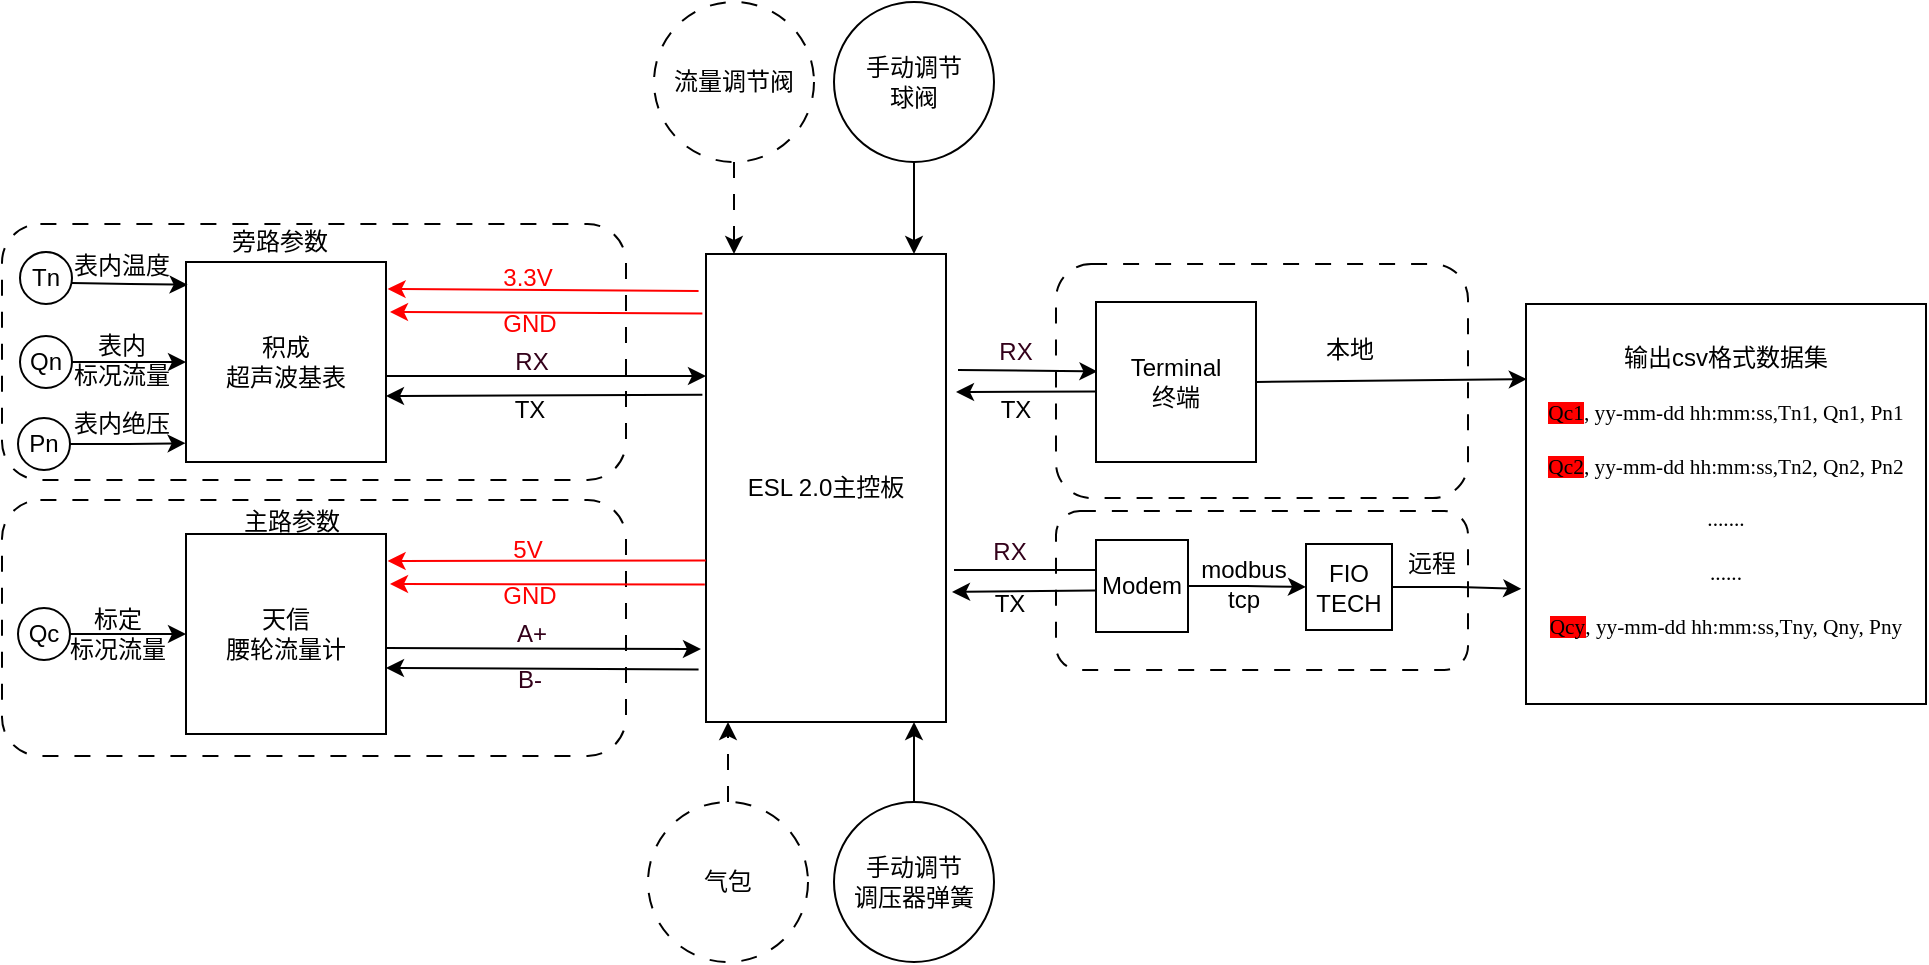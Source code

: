 <mxfile version="26.1.1">
  <diagram name="第 1 页" id="oSzv-MNwIdyoCOyah9a0">
    <mxGraphModel dx="1227" dy="560" grid="0" gridSize="10" guides="1" tooltips="1" connect="1" arrows="1" fold="1" page="0" pageScale="1" pageWidth="827" pageHeight="1169" math="0" shadow="0">
      <root>
        <mxCell id="0" />
        <mxCell id="1" parent="0" />
        <mxCell id="xc5HwtYUv8VB5vv1GFga-95" value="" style="rounded=1;whiteSpace=wrap;html=1;dashed=1;dashPattern=8 8;" vertex="1" parent="1">
          <mxGeometry x="545" y="274.5" width="206" height="79.5" as="geometry" />
        </mxCell>
        <mxCell id="xc5HwtYUv8VB5vv1GFga-94" value="" style="rounded=1;whiteSpace=wrap;html=1;dashed=1;dashPattern=8 8;" vertex="1" parent="1">
          <mxGeometry x="545" y="151" width="206" height="117" as="geometry" />
        </mxCell>
        <mxCell id="xc5HwtYUv8VB5vv1GFga-48" value="" style="rounded=1;whiteSpace=wrap;html=1;dashed=1;dashPattern=8 8;" vertex="1" parent="1">
          <mxGeometry x="18" y="269" width="312" height="128" as="geometry" />
        </mxCell>
        <mxCell id="xc5HwtYUv8VB5vv1GFga-47" value="" style="rounded=1;whiteSpace=wrap;html=1;dashed=1;dashPattern=8 8;" vertex="1" parent="1">
          <mxGeometry x="18" y="131" width="312" height="128" as="geometry" />
        </mxCell>
        <mxCell id="xc5HwtYUv8VB5vv1GFga-1" value="ESL 2.0主控板" style="rounded=0;whiteSpace=wrap;html=1;" vertex="1" parent="1">
          <mxGeometry x="370" y="146" width="120" height="234" as="geometry" />
        </mxCell>
        <mxCell id="xc5HwtYUv8VB5vv1GFga-3" value="&lt;div&gt;积成&lt;/div&gt;超声波基表" style="whiteSpace=wrap;html=1;aspect=fixed;" vertex="1" parent="1">
          <mxGeometry x="110" y="150" width="100" height="100" as="geometry" />
        </mxCell>
        <mxCell id="xc5HwtYUv8VB5vv1GFga-4" value="" style="endArrow=classic;html=1;rounded=0;entryX=1.008;entryY=0.135;entryDx=0;entryDy=0;entryPerimeter=0;strokeColor=#FF0000;exitX=-0.031;exitY=0.079;exitDx=0;exitDy=0;exitPerimeter=0;" edge="1" parent="1" source="xc5HwtYUv8VB5vv1GFga-1" target="xc5HwtYUv8VB5vv1GFga-3">
          <mxGeometry width="50" height="50" relative="1" as="geometry">
            <mxPoint x="320" y="164" as="sourcePoint" />
            <mxPoint x="211" y="156.767" as="targetPoint" />
          </mxGeometry>
        </mxCell>
        <mxCell id="xc5HwtYUv8VB5vv1GFga-5" value="" style="endArrow=classic;html=1;rounded=0;exitX=0.993;exitY=0.455;exitDx=0;exitDy=0;exitPerimeter=0;" edge="1" parent="1">
          <mxGeometry width="50" height="50" relative="1" as="geometry">
            <mxPoint x="210.003" y="206.995" as="sourcePoint" />
            <mxPoint x="370" y="207" as="targetPoint" />
          </mxGeometry>
        </mxCell>
        <mxCell id="xc5HwtYUv8VB5vv1GFga-6" value="" style="endArrow=classic;html=1;rounded=0;entryX=1.012;entryY=0.579;entryDx=0;entryDy=0;entryPerimeter=0;exitX=-0.015;exitY=0.301;exitDx=0;exitDy=0;exitPerimeter=0;" edge="1" parent="1" source="xc5HwtYUv8VB5vv1GFga-1">
          <mxGeometry width="50" height="50" relative="1" as="geometry">
            <mxPoint x="320" y="217" as="sourcePoint" />
            <mxPoint x="210.002" y="216.999" as="targetPoint" />
          </mxGeometry>
        </mxCell>
        <mxCell id="xc5HwtYUv8VB5vv1GFga-8" value="" style="endArrow=classic;html=1;rounded=0;entryX=1.008;entryY=0.135;entryDx=0;entryDy=0;entryPerimeter=0;strokeColor=#FF0000;exitX=-0.015;exitY=0.127;exitDx=0;exitDy=0;exitPerimeter=0;" edge="1" parent="1" source="xc5HwtYUv8VB5vv1GFga-1">
          <mxGeometry width="50" height="50" relative="1" as="geometry">
            <mxPoint x="320" y="175" as="sourcePoint" />
            <mxPoint x="212" y="175" as="targetPoint" />
          </mxGeometry>
        </mxCell>
        <mxCell id="xc5HwtYUv8VB5vv1GFga-9" value="3.3V" style="text;strokeColor=none;align=center;fillColor=none;html=1;verticalAlign=middle;whiteSpace=wrap;rounded=0;fontColor=#FF0000;" vertex="1" parent="1">
          <mxGeometry x="266" y="153" width="30" height="10" as="geometry" />
        </mxCell>
        <mxCell id="xc5HwtYUv8VB5vv1GFga-10" value="GND" style="text;strokeColor=none;align=center;fillColor=none;html=1;verticalAlign=middle;whiteSpace=wrap;rounded=0;fontColor=#FF0000;" vertex="1" parent="1">
          <mxGeometry x="267" y="176" width="30" height="10" as="geometry" />
        </mxCell>
        <mxCell id="xc5HwtYUv8VB5vv1GFga-15" value="RX" style="text;strokeColor=none;align=center;fillColor=none;html=1;verticalAlign=middle;whiteSpace=wrap;rounded=0;fontColor=#33001A;" vertex="1" parent="1">
          <mxGeometry x="268" y="195" width="30" height="10" as="geometry" />
        </mxCell>
        <mxCell id="xc5HwtYUv8VB5vv1GFga-16" value="TX" style="text;strokeColor=none;align=center;fillColor=none;html=1;verticalAlign=middle;whiteSpace=wrap;rounded=0;fontColor=#000000;" vertex="1" parent="1">
          <mxGeometry x="267" y="220" width="30" height="8" as="geometry" />
        </mxCell>
        <mxCell id="xc5HwtYUv8VB5vv1GFga-17" value="&lt;div&gt;天信&lt;/div&gt;&lt;div&gt;腰轮流量计&lt;/div&gt;" style="whiteSpace=wrap;html=1;aspect=fixed;" vertex="1" parent="1">
          <mxGeometry x="110" y="286" width="100" height="100" as="geometry" />
        </mxCell>
        <mxCell id="xc5HwtYUv8VB5vv1GFga-18" value="" style="endArrow=classic;html=1;rounded=0;entryX=1.008;entryY=0.135;entryDx=0;entryDy=0;entryPerimeter=0;strokeColor=#FF0000;exitX=-0.001;exitY=0.655;exitDx=0;exitDy=0;exitPerimeter=0;" edge="1" parent="1" target="xc5HwtYUv8VB5vv1GFga-17" source="xc5HwtYUv8VB5vv1GFga-1">
          <mxGeometry width="50" height="50" relative="1" as="geometry">
            <mxPoint x="320" y="300" as="sourcePoint" />
            <mxPoint x="211" y="292.767" as="targetPoint" />
          </mxGeometry>
        </mxCell>
        <mxCell id="xc5HwtYUv8VB5vv1GFga-19" value="" style="endArrow=classic;html=1;rounded=0;exitX=0.993;exitY=0.455;exitDx=0;exitDy=0;exitPerimeter=0;entryX=-0.021;entryY=0.844;entryDx=0;entryDy=0;entryPerimeter=0;" edge="1" parent="1" target="xc5HwtYUv8VB5vv1GFga-1">
          <mxGeometry width="50" height="50" relative="1" as="geometry">
            <mxPoint x="210.003" y="342.995" as="sourcePoint" />
            <mxPoint x="320" y="343" as="targetPoint" />
          </mxGeometry>
        </mxCell>
        <mxCell id="xc5HwtYUv8VB5vv1GFga-20" value="" style="endArrow=classic;html=1;rounded=0;entryX=1.012;entryY=0.579;entryDx=0;entryDy=0;entryPerimeter=0;exitX=-0.031;exitY=0.888;exitDx=0;exitDy=0;exitPerimeter=0;" edge="1" parent="1" source="xc5HwtYUv8VB5vv1GFga-1">
          <mxGeometry width="50" height="50" relative="1" as="geometry">
            <mxPoint x="320" y="350" as="sourcePoint" />
            <mxPoint x="210.002" y="352.999" as="targetPoint" />
          </mxGeometry>
        </mxCell>
        <mxCell id="xc5HwtYUv8VB5vv1GFga-21" value="" style="endArrow=classic;html=1;rounded=0;entryX=1.008;entryY=0.135;entryDx=0;entryDy=0;entryPerimeter=0;strokeColor=#FF0000;exitX=-0.005;exitY=0.706;exitDx=0;exitDy=0;exitPerimeter=0;" edge="1" parent="1" source="xc5HwtYUv8VB5vv1GFga-1">
          <mxGeometry width="50" height="50" relative="1" as="geometry">
            <mxPoint x="320" y="311" as="sourcePoint" />
            <mxPoint x="212" y="311" as="targetPoint" />
          </mxGeometry>
        </mxCell>
        <mxCell id="xc5HwtYUv8VB5vv1GFga-22" value="5V" style="text;strokeColor=none;align=center;fillColor=none;html=1;verticalAlign=middle;whiteSpace=wrap;rounded=0;fontColor=#FF0000;" vertex="1" parent="1">
          <mxGeometry x="266" y="289" width="30" height="10" as="geometry" />
        </mxCell>
        <mxCell id="xc5HwtYUv8VB5vv1GFga-23" value="GND" style="text;strokeColor=none;align=center;fillColor=none;html=1;verticalAlign=middle;whiteSpace=wrap;rounded=0;fontColor=#FF0000;" vertex="1" parent="1">
          <mxGeometry x="267" y="312" width="30" height="10" as="geometry" />
        </mxCell>
        <mxCell id="xc5HwtYUv8VB5vv1GFga-24" value="A+" style="text;strokeColor=none;align=center;fillColor=none;html=1;verticalAlign=middle;whiteSpace=wrap;rounded=0;fontColor=#33001A;" vertex="1" parent="1">
          <mxGeometry x="268" y="331" width="30" height="10" as="geometry" />
        </mxCell>
        <mxCell id="xc5HwtYUv8VB5vv1GFga-25" value="B-" style="text;strokeColor=none;align=center;fillColor=none;html=1;verticalAlign=middle;whiteSpace=wrap;rounded=0;fontColor=#33001A;" vertex="1" parent="1">
          <mxGeometry x="267" y="354" width="30" height="10" as="geometry" />
        </mxCell>
        <mxCell id="xc5HwtYUv8VB5vv1GFga-29" value="Pn" style="ellipse;whiteSpace=wrap;html=1;aspect=fixed;" vertex="1" parent="1">
          <mxGeometry x="26" y="228" width="26" height="26" as="geometry" />
        </mxCell>
        <mxCell id="xc5HwtYUv8VB5vv1GFga-30" value="" style="endArrow=classic;html=1;rounded=0;entryX=0;entryY=0.5;entryDx=0;entryDy=0;exitX=1;exitY=0.5;exitDx=0;exitDy=0;" edge="1" parent="1" source="xc5HwtYUv8VB5vv1GFga-32" target="xc5HwtYUv8VB5vv1GFga-3">
          <mxGeometry width="50" height="50" relative="1" as="geometry">
            <mxPoint x="60" y="200" as="sourcePoint" />
            <mxPoint x="110" y="153" as="targetPoint" />
          </mxGeometry>
        </mxCell>
        <mxCell id="xc5HwtYUv8VB5vv1GFga-31" style="edgeStyle=orthogonalEdgeStyle;rounded=0;orthogonalLoop=1;jettySize=auto;html=1;entryX=0.008;entryY=0.114;entryDx=0;entryDy=0;entryPerimeter=0;" edge="1" parent="1" target="xc5HwtYUv8VB5vv1GFga-3">
          <mxGeometry relative="1" as="geometry">
            <mxPoint x="53.0" y="160.5" as="sourcePoint" />
          </mxGeometry>
        </mxCell>
        <mxCell id="xc5HwtYUv8VB5vv1GFga-32" value="Qn" style="ellipse;whiteSpace=wrap;html=1;aspect=fixed;" vertex="1" parent="1">
          <mxGeometry x="27" y="187" width="26" height="26" as="geometry" />
        </mxCell>
        <mxCell id="xc5HwtYUv8VB5vv1GFga-33" value="Tn" style="ellipse;whiteSpace=wrap;html=1;aspect=fixed;" vertex="1" parent="1">
          <mxGeometry x="27" y="145" width="26" height="26" as="geometry" />
        </mxCell>
        <mxCell id="xc5HwtYUv8VB5vv1GFga-34" style="edgeStyle=orthogonalEdgeStyle;rounded=0;orthogonalLoop=1;jettySize=auto;html=1;entryX=-0.002;entryY=0.906;entryDx=0;entryDy=0;entryPerimeter=0;" edge="1" parent="1" source="xc5HwtYUv8VB5vv1GFga-29" target="xc5HwtYUv8VB5vv1GFga-3">
          <mxGeometry relative="1" as="geometry" />
        </mxCell>
        <mxCell id="xc5HwtYUv8VB5vv1GFga-37" style="edgeStyle=orthogonalEdgeStyle;rounded=0;orthogonalLoop=1;jettySize=auto;html=1;entryX=0;entryY=0.5;entryDx=0;entryDy=0;" edge="1" parent="1" source="xc5HwtYUv8VB5vv1GFga-35" target="xc5HwtYUv8VB5vv1GFga-17">
          <mxGeometry relative="1" as="geometry" />
        </mxCell>
        <mxCell id="xc5HwtYUv8VB5vv1GFga-35" value="Qc" style="ellipse;whiteSpace=wrap;html=1;aspect=fixed;" vertex="1" parent="1">
          <mxGeometry x="26" y="323" width="26" height="26" as="geometry" />
        </mxCell>
        <mxCell id="xc5HwtYUv8VB5vv1GFga-39" value="表内绝压" style="text;strokeColor=none;align=center;fillColor=none;html=1;verticalAlign=middle;whiteSpace=wrap;rounded=0;" vertex="1" parent="1">
          <mxGeometry x="53" y="221" width="50" height="20" as="geometry" />
        </mxCell>
        <mxCell id="xc5HwtYUv8VB5vv1GFga-40" value="表内&lt;div&gt;标况流量&lt;/div&gt;" style="text;strokeColor=none;align=center;fillColor=none;html=1;verticalAlign=middle;whiteSpace=wrap;rounded=0;" vertex="1" parent="1">
          <mxGeometry x="53" y="189" width="50" height="20" as="geometry" />
        </mxCell>
        <mxCell id="xc5HwtYUv8VB5vv1GFga-42" value="表内温度" style="text;strokeColor=none;align=center;fillColor=none;html=1;verticalAlign=middle;whiteSpace=wrap;rounded=0;" vertex="1" parent="1">
          <mxGeometry x="53" y="142" width="50" height="20" as="geometry" />
        </mxCell>
        <mxCell id="xc5HwtYUv8VB5vv1GFga-46" value="标定&lt;br&gt;&lt;div&gt;标况流量&lt;/div&gt;" style="text;strokeColor=none;align=center;fillColor=none;html=1;verticalAlign=middle;whiteSpace=wrap;rounded=0;" vertex="1" parent="1">
          <mxGeometry x="51" y="326" width="50" height="20" as="geometry" />
        </mxCell>
        <mxCell id="xc5HwtYUv8VB5vv1GFga-49" value="旁路参数" style="text;strokeColor=none;align=center;fillColor=none;html=1;verticalAlign=middle;whiteSpace=wrap;rounded=0;" vertex="1" parent="1">
          <mxGeometry x="132" y="130" width="50" height="20" as="geometry" />
        </mxCell>
        <mxCell id="xc5HwtYUv8VB5vv1GFga-51" value="主路参数" style="text;strokeColor=none;align=center;fillColor=none;html=1;verticalAlign=middle;whiteSpace=wrap;rounded=0;" vertex="1" parent="1">
          <mxGeometry x="138" y="270" width="50" height="20" as="geometry" />
        </mxCell>
        <mxCell id="xc5HwtYUv8VB5vv1GFga-52" value="" style="endArrow=classic;html=1;rounded=0;entryX=1.012;entryY=0.579;entryDx=0;entryDy=0;entryPerimeter=0;exitX=0.015;exitY=0.559;exitDx=0;exitDy=0;exitPerimeter=0;" edge="1" parent="1" source="xc5HwtYUv8VB5vv1GFga-63">
          <mxGeometry width="50" height="50" relative="1" as="geometry">
            <mxPoint x="570" y="215" as="sourcePoint" />
            <mxPoint x="495.002" y="214.999" as="targetPoint" />
          </mxGeometry>
        </mxCell>
        <mxCell id="xc5HwtYUv8VB5vv1GFga-53" value="RX" style="text;strokeColor=none;align=center;fillColor=none;html=1;verticalAlign=middle;whiteSpace=wrap;rounded=0;fontColor=#33001A;" vertex="1" parent="1">
          <mxGeometry x="510" y="190" width="30" height="10" as="geometry" />
        </mxCell>
        <mxCell id="xc5HwtYUv8VB5vv1GFga-54" value="TX" style="text;strokeColor=none;align=center;fillColor=none;html=1;verticalAlign=middle;whiteSpace=wrap;rounded=0;fontColor=#000000;" vertex="1" parent="1">
          <mxGeometry x="510" y="220" width="30" height="8" as="geometry" />
        </mxCell>
        <mxCell id="xc5HwtYUv8VB5vv1GFga-57" value="" style="endArrow=classic;html=1;rounded=0;exitX=0.993;exitY=0.455;exitDx=0;exitDy=0;exitPerimeter=0;" edge="1" parent="1" source="xc5HwtYUv8VB5vv1GFga-63">
          <mxGeometry width="50" height="50" relative="1" as="geometry">
            <mxPoint x="496.003" y="203.995" as="sourcePoint" />
            <mxPoint x="570" y="204" as="targetPoint" />
          </mxGeometry>
        </mxCell>
        <mxCell id="xc5HwtYUv8VB5vv1GFga-58" value="" style="endArrow=classic;html=1;rounded=0;entryX=1.012;entryY=0.579;entryDx=0;entryDy=0;entryPerimeter=0;" edge="1" parent="1">
          <mxGeometry width="50" height="50" relative="1" as="geometry">
            <mxPoint x="590" y="314" as="sourcePoint" />
            <mxPoint x="493.002" y="314.999" as="targetPoint" />
          </mxGeometry>
        </mxCell>
        <mxCell id="xc5HwtYUv8VB5vv1GFga-59" value="RX" style="text;strokeColor=none;align=center;fillColor=none;html=1;verticalAlign=middle;whiteSpace=wrap;rounded=0;fontColor=#33001A;" vertex="1" parent="1">
          <mxGeometry x="507" y="290" width="30" height="10" as="geometry" />
        </mxCell>
        <mxCell id="xc5HwtYUv8VB5vv1GFga-60" value="TX" style="text;strokeColor=none;align=center;fillColor=none;html=1;verticalAlign=middle;whiteSpace=wrap;rounded=0;fontColor=#000000;" vertex="1" parent="1">
          <mxGeometry x="507" y="317" width="30" height="8" as="geometry" />
        </mxCell>
        <mxCell id="xc5HwtYUv8VB5vv1GFga-61" value="" style="endArrow=classic;html=1;rounded=0;exitX=0.993;exitY=0.455;exitDx=0;exitDy=0;exitPerimeter=0;" edge="1" parent="1">
          <mxGeometry width="50" height="50" relative="1" as="geometry">
            <mxPoint x="494.003" y="303.995" as="sourcePoint" />
            <mxPoint x="590" y="304" as="targetPoint" />
          </mxGeometry>
        </mxCell>
        <mxCell id="xc5HwtYUv8VB5vv1GFga-79" style="edgeStyle=orthogonalEdgeStyle;rounded=0;orthogonalLoop=1;jettySize=auto;html=1;entryX=0;entryY=0.5;entryDx=0;entryDy=0;" edge="1" parent="1" source="xc5HwtYUv8VB5vv1GFga-62" target="xc5HwtYUv8VB5vv1GFga-64">
          <mxGeometry relative="1" as="geometry" />
        </mxCell>
        <mxCell id="xc5HwtYUv8VB5vv1GFga-62" value="Modem" style="whiteSpace=wrap;html=1;aspect=fixed;" vertex="1" parent="1">
          <mxGeometry x="565" y="289" width="46" height="46" as="geometry" />
        </mxCell>
        <mxCell id="xc5HwtYUv8VB5vv1GFga-64" value="FIO TECH" style="whiteSpace=wrap;html=1;aspect=fixed;" vertex="1" parent="1">
          <mxGeometry x="670" y="291" width="43" height="43" as="geometry" />
        </mxCell>
        <mxCell id="xc5HwtYUv8VB5vv1GFga-73" value="" style="endArrow=classic;html=1;rounded=0;exitX=0.993;exitY=0.455;exitDx=0;exitDy=0;exitPerimeter=0;entryX=0.009;entryY=0.434;entryDx=0;entryDy=0;entryPerimeter=0;" edge="1" parent="1" target="xc5HwtYUv8VB5vv1GFga-63">
          <mxGeometry width="50" height="50" relative="1" as="geometry">
            <mxPoint x="496.003" y="203.995" as="sourcePoint" />
            <mxPoint x="570" y="204" as="targetPoint" />
          </mxGeometry>
        </mxCell>
        <mxCell id="xc5HwtYUv8VB5vv1GFga-63" value="Terminal&lt;div&gt;终端&lt;/div&gt;" style="whiteSpace=wrap;html=1;aspect=fixed;" vertex="1" parent="1">
          <mxGeometry x="565" y="170" width="80" height="80" as="geometry" />
        </mxCell>
        <mxCell id="xc5HwtYUv8VB5vv1GFga-74" value="输出csv格式数据集&lt;div&gt;&lt;p class=&quot;MsoNormal&quot;&gt;&lt;span style=&quot;font-family: 宋体; font-size: 8pt; background: rgb(255, 0, 0);&quot;&gt;&lt;font face=&quot;Times New Roman&quot;&gt;Qc1&lt;/font&gt;&lt;/span&gt;&lt;span style=&quot;font-size: 8pt;&quot;&gt;&lt;font style=&quot;font-family: 宋体;&quot; face=&quot;Times New Roman&quot;&gt;, yy-mm-dd hh:mm:ss,&lt;/font&gt;&lt;font style=&quot;font-family: 宋体;&quot; face=&quot;Times New Roman&quot;&gt;Tn1, Qn1, Pn1&lt;/font&gt;&lt;/span&gt;&lt;/p&gt;&lt;p class=&quot;MsoNormal&quot;&gt;&lt;span style=&quot;font-family: 宋体; font-size: 8pt; background: rgb(255, 0, 0);&quot;&gt;&lt;font face=&quot;Times New Roman&quot;&gt;Qc2&lt;/font&gt;&lt;/span&gt;&lt;span style=&quot;font-size: 8pt;&quot;&gt;&lt;font style=&quot;font-family: 宋体;&quot; face=&quot;Times New Roman&quot;&gt;, yy-mm-dd hh:mm:ss&lt;/font&gt;&lt;font face=&quot;宋体&quot; style=&quot;&quot;&gt;,&lt;/font&gt;&lt;font style=&quot;font-family: 宋体;&quot; face=&quot;Times New Roman&quot;&gt;Tn2, Qn2, Pn2&lt;/font&gt;&lt;/span&gt;&lt;/p&gt;&lt;p class=&quot;MsoNormal&quot;&gt;&lt;span style=&quot;mso-spacerun:&#39;yes&#39;;font-family:宋体;mso-ascii-font-family:&#39;Times New Roman&#39;;&lt;br/&gt;mso-hansi-font-family:&#39;Times New Roman&#39;;mso-bidi-font-family:&#39;Times New Roman&#39;;font-size:8.0pt;&lt;br/&gt;mso-font-kerning:1.0pt;&quot;&gt;&lt;font face=&quot;Times New Roman&quot;&gt;.......&lt;/font&gt;&lt;/span&gt;&lt;span style=&quot;mso-spacerun:&#39;yes&#39;;font-family:宋体;mso-ascii-font-family:&#39;Times New Roman&#39;;&lt;br/&gt;mso-hansi-font-family:&#39;Times New Roman&#39;;mso-bidi-font-family:&#39;Times New Roman&#39;;font-size:8.0pt;&lt;br/&gt;mso-font-kerning:1.0pt;&quot;&gt;&lt;/span&gt;&lt;/p&gt;&lt;p class=&quot;MsoNormal&quot;&gt;&lt;span style=&quot;mso-spacerun:&#39;yes&#39;;font-family:宋体;mso-ascii-font-family:&#39;Times New Roman&#39;;&lt;br/&gt;mso-hansi-font-family:&#39;Times New Roman&#39;;mso-bidi-font-family:&#39;Times New Roman&#39;;font-size:8.0pt;&lt;br/&gt;mso-font-kerning:1.0pt;&quot;&gt;&lt;font face=&quot;Times New Roman&quot;&gt;......&lt;/font&gt;&lt;/span&gt;&lt;span style=&quot;mso-spacerun:&#39;yes&#39;;font-family:宋体;mso-ascii-font-family:&#39;Times New Roman&#39;;&lt;br/&gt;mso-hansi-font-family:&#39;Times New Roman&#39;;mso-bidi-font-family:&#39;Times New Roman&#39;;font-size:8.0pt;&lt;br/&gt;mso-font-kerning:1.0pt;&quot;&gt;&lt;/span&gt;&lt;/p&gt;&lt;p class=&quot;MsoNormal&quot;&gt;&lt;span style=&quot;font-family: 宋体; font-size: 8pt; background: rgb(255, 0, 0);&quot;&gt;&lt;font face=&quot;Times New Roman&quot;&gt;Qcy&lt;/font&gt;&lt;/span&gt;&lt;span style=&quot;font-size: 8pt;&quot;&gt;&lt;font style=&quot;font-family: 宋体;&quot; face=&quot;Times New Roman&quot;&gt;, yy-mm-dd hh:mm:ss&lt;/font&gt;&lt;font face=&quot;宋体&quot; style=&quot;&quot;&gt;,&lt;/font&gt;&lt;font style=&quot;font-family: 宋体;&quot; face=&quot;Times New Roman&quot;&gt;Tny, Qny, Pny&lt;/font&gt;&lt;/span&gt;&lt;/p&gt;&lt;/div&gt;" style="whiteSpace=wrap;html=1;aspect=fixed;" vertex="1" parent="1">
          <mxGeometry x="780" y="171" width="200" height="200" as="geometry" />
        </mxCell>
        <mxCell id="xc5HwtYUv8VB5vv1GFga-77" value="" style="endArrow=classic;html=1;rounded=0;entryX=0.002;entryY=0.188;entryDx=0;entryDy=0;entryPerimeter=0;exitX=1;exitY=0.5;exitDx=0;exitDy=0;" edge="1" parent="1" source="xc5HwtYUv8VB5vv1GFga-63" target="xc5HwtYUv8VB5vv1GFga-74">
          <mxGeometry width="50" height="50" relative="1" as="geometry">
            <mxPoint x="570" y="320" as="sourcePoint" />
            <mxPoint x="620" y="270" as="targetPoint" />
          </mxGeometry>
        </mxCell>
        <mxCell id="xc5HwtYUv8VB5vv1GFga-80" style="edgeStyle=orthogonalEdgeStyle;rounded=0;orthogonalLoop=1;jettySize=auto;html=1;entryX=-0.012;entryY=0.712;entryDx=0;entryDy=0;entryPerimeter=0;" edge="1" parent="1" source="xc5HwtYUv8VB5vv1GFga-64" target="xc5HwtYUv8VB5vv1GFga-74">
          <mxGeometry relative="1" as="geometry" />
        </mxCell>
        <mxCell id="xc5HwtYUv8VB5vv1GFga-81" value="modbus&lt;div&gt;tcp&lt;/div&gt;" style="text;strokeColor=none;align=center;fillColor=none;html=1;verticalAlign=middle;whiteSpace=wrap;rounded=0;" vertex="1" parent="1">
          <mxGeometry x="609" y="296" width="60" height="30" as="geometry" />
        </mxCell>
        <mxCell id="xc5HwtYUv8VB5vv1GFga-85" style="edgeStyle=orthogonalEdgeStyle;rounded=0;orthogonalLoop=1;jettySize=auto;html=1;entryX=0.5;entryY=1;entryDx=0;entryDy=0;dashed=1;dashPattern=8 8;" edge="1" parent="1" source="xc5HwtYUv8VB5vv1GFga-82">
          <mxGeometry relative="1" as="geometry">
            <mxPoint x="381" y="380" as="targetPoint" />
          </mxGeometry>
        </mxCell>
        <mxCell id="xc5HwtYUv8VB5vv1GFga-82" value="气包" style="ellipse;whiteSpace=wrap;html=1;aspect=fixed;dashed=1;dashPattern=8 8;" vertex="1" parent="1">
          <mxGeometry x="341" y="420" width="80" height="80" as="geometry" />
        </mxCell>
        <mxCell id="xc5HwtYUv8VB5vv1GFga-84" style="edgeStyle=orthogonalEdgeStyle;rounded=0;orthogonalLoop=1;jettySize=auto;html=1;entryX=0.5;entryY=0;entryDx=0;entryDy=0;dashed=1;dashPattern=8 8;" edge="1" parent="1" source="xc5HwtYUv8VB5vv1GFga-83">
          <mxGeometry relative="1" as="geometry">
            <mxPoint x="384" y="146" as="targetPoint" />
          </mxGeometry>
        </mxCell>
        <mxCell id="xc5HwtYUv8VB5vv1GFga-83" value="流量调节阀" style="ellipse;whiteSpace=wrap;html=1;aspect=fixed;dashed=1;dashPattern=8 8;" vertex="1" parent="1">
          <mxGeometry x="344" y="20" width="80" height="80" as="geometry" />
        </mxCell>
        <mxCell id="xc5HwtYUv8VB5vv1GFga-88" style="edgeStyle=orthogonalEdgeStyle;rounded=0;orthogonalLoop=1;jettySize=auto;html=1;entryX=0.5;entryY=0;entryDx=0;entryDy=0;" edge="1" parent="1" source="xc5HwtYUv8VB5vv1GFga-89">
          <mxGeometry relative="1" as="geometry">
            <mxPoint x="474" y="146" as="targetPoint" />
          </mxGeometry>
        </mxCell>
        <mxCell id="xc5HwtYUv8VB5vv1GFga-89" value="手动调节&lt;div&gt;球阀&lt;/div&gt;" style="ellipse;whiteSpace=wrap;html=1;aspect=fixed;" vertex="1" parent="1">
          <mxGeometry x="434" y="20" width="80" height="80" as="geometry" />
        </mxCell>
        <mxCell id="xc5HwtYUv8VB5vv1GFga-92" style="edgeStyle=orthogonalEdgeStyle;rounded=0;orthogonalLoop=1;jettySize=auto;html=1;entryX=0.5;entryY=1;entryDx=0;entryDy=0;" edge="1" parent="1" source="xc5HwtYUv8VB5vv1GFga-93">
          <mxGeometry relative="1" as="geometry">
            <mxPoint x="474" y="380" as="targetPoint" />
          </mxGeometry>
        </mxCell>
        <mxCell id="xc5HwtYUv8VB5vv1GFga-93" value="手动调节&lt;div&gt;调压器弹簧&lt;/div&gt;" style="ellipse;whiteSpace=wrap;html=1;aspect=fixed;" vertex="1" parent="1">
          <mxGeometry x="434" y="420" width="80" height="80" as="geometry" />
        </mxCell>
        <mxCell id="xc5HwtYUv8VB5vv1GFga-96" value="本地" style="text;strokeColor=none;align=center;fillColor=none;html=1;verticalAlign=middle;whiteSpace=wrap;rounded=0;" vertex="1" parent="1">
          <mxGeometry x="661.5" y="179" width="60" height="30" as="geometry" />
        </mxCell>
        <mxCell id="xc5HwtYUv8VB5vv1GFga-97" value="远程" style="text;strokeColor=none;align=center;fillColor=none;html=1;verticalAlign=middle;whiteSpace=wrap;rounded=0;" vertex="1" parent="1">
          <mxGeometry x="703" y="286" width="60" height="30" as="geometry" />
        </mxCell>
      </root>
    </mxGraphModel>
  </diagram>
</mxfile>
